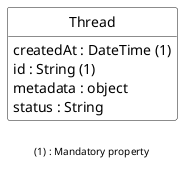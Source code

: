 @startuml
'
' Resource:  Thread
' Source:    TMF785-Copilot-v1.0.0.oas.yaml
'
hide circle
hide methods
hide stereotype
show <<Enumeration>> stereotype
skinparam class {
   BorderColor<<Extension>> blue
   FontColor<<Extension>> blue
   backgroundColor<<Enumeration>> #E6F5F7
   backgroundColor<<Ref>> #FFFFE0
   backgroundColor<<Pivot>> #FFFFFFF
   backgroundColor<<Resource>> #FCF2E3
   backgroundColor<<SubResource>> #FFFFFFF
   backgroundColor<<SubResourceReference>> #FADADD
   backgroundColor<<DiscriminatorNode>> #F2F3F5
}

skinparam legend {
   borderRoundCorner 0
   borderColor red
   backgroundColor white
}

class "Thread"  <<Pivot>> {
    {field}createdAt : DateTime (1)
    {field}id : String (1)
    metadata : object
    status : String
}





skinparam legendBackgroundColor #transparent
skinparam legendBorderColor #transparent

legend
 <size:10>(1) : Mandatory property
endlegend

@enduml